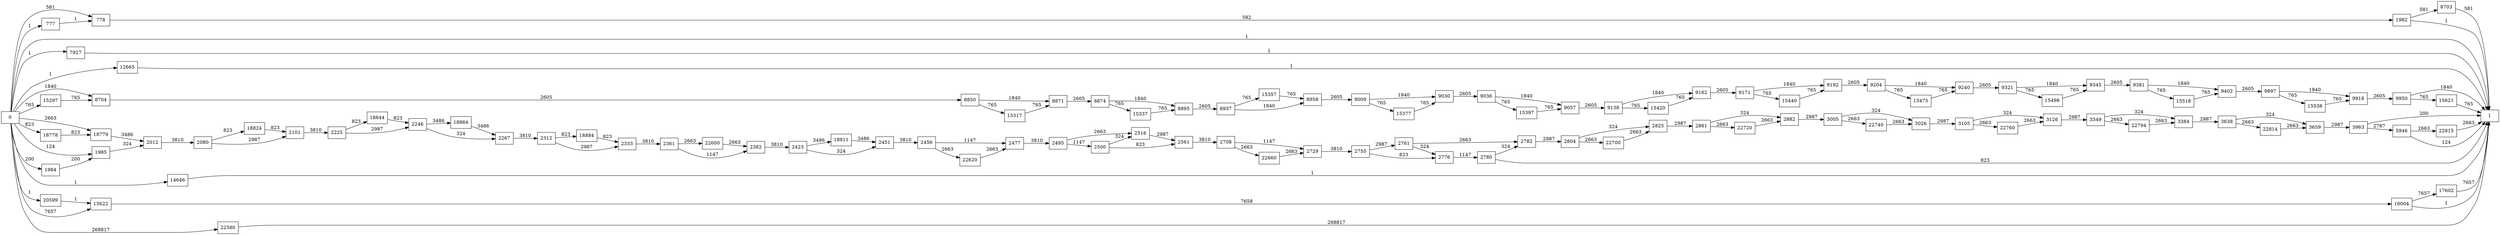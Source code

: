 digraph {
	graph [rankdir=LR]
	node [shape=rectangle]
	777 -> 778 [label=1]
	778 -> 1982 [label=582]
	1982 -> 1 [label=1]
	1982 -> 8703 [label=581]
	1984 -> 1985 [label=200]
	1985 -> 2012 [label=324]
	2012 -> 2080 [label=3810]
	2080 -> 2101 [label=2987]
	2080 -> 18824 [label=823]
	2101 -> 2225 [label=3810]
	2225 -> 2246 [label=2987]
	2225 -> 18844 [label=823]
	2246 -> 2267 [label=324]
	2246 -> 18864 [label=3486]
	2267 -> 2312 [label=3810]
	2312 -> 2333 [label=2987]
	2312 -> 18884 [label=823]
	2333 -> 2361 [label=3810]
	2361 -> 2382 [label=1147]
	2361 -> 22600 [label=2663]
	2382 -> 2423 [label=3810]
	2423 -> 2451 [label=324]
	2423 -> 18911 [label=3486]
	2451 -> 2456 [label=3810]
	2456 -> 2477 [label=1147]
	2456 -> 22620 [label=2663]
	2477 -> 2495 [label=3810]
	2495 -> 2500 [label=1147]
	2495 -> 2516 [label=2663]
	2500 -> 2516 [label=324]
	2500 -> 2561 [label=823]
	2516 -> 2561 [label=2987]
	2561 -> 2708 [label=3810]
	2708 -> 2729 [label=1147]
	2708 -> 22660 [label=2663]
	2729 -> 2755 [label=3810]
	2755 -> 2761 [label=2987]
	2755 -> 2776 [label=823]
	2761 -> 2776 [label=324]
	2761 -> 2782 [label=2663]
	2776 -> 2780 [label=1147]
	2780 -> 2782 [label=324]
	2780 -> 1 [label=823]
	2782 -> 2804 [label=2987]
	2804 -> 2825 [label=324]
	2804 -> 22700 [label=2663]
	2825 -> 2861 [label=2987]
	2861 -> 2882 [label=324]
	2861 -> 22720 [label=2663]
	2882 -> 3005 [label=2987]
	3005 -> 3026 [label=324]
	3005 -> 22740 [label=2663]
	3026 -> 3105 [label=2987]
	3105 -> 3126 [label=324]
	3105 -> 22760 [label=2663]
	3126 -> 3349 [label=2987]
	3349 -> 3384 [label=324]
	3349 -> 22794 [label=2663]
	3384 -> 3638 [label=2987]
	3638 -> 3659 [label=324]
	3638 -> 22814 [label=2663]
	3659 -> 3963 [label=2987]
	3963 -> 1 [label=200]
	3963 -> 5946 [label=2787]
	5946 -> 22815 [label=2663]
	5946 -> 1 [label=124]
	7927 -> 1 [label=1]
	8703 -> 1 [label=581]
	8704 -> 8850 [label=2605]
	8850 -> 8871 [label=1840]
	8850 -> 15317 [label=765]
	8871 -> 8874 [label=2605]
	8874 -> 8895 [label=1840]
	8874 -> 15337 [label=765]
	8895 -> 8937 [label=2605]
	8937 -> 8958 [label=1840]
	8937 -> 15357 [label=765]
	8958 -> 9009 [label=2605]
	9009 -> 9030 [label=1840]
	9009 -> 15377 [label=765]
	9030 -> 9036 [label=2605]
	9036 -> 9057 [label=1840]
	9036 -> 15397 [label=765]
	9057 -> 9138 [label=2605]
	9138 -> 9162 [label=1840]
	9138 -> 15420 [label=765]
	9162 -> 9171 [label=2605]
	9171 -> 9192 [label=1840]
	9171 -> 15440 [label=765]
	9192 -> 9204 [label=2605]
	9204 -> 9240 [label=1840]
	9204 -> 15475 [label=765]
	9240 -> 9321 [label=2605]
	9321 -> 9345 [label=1840]
	9321 -> 15498 [label=765]
	9345 -> 9381 [label=2605]
	9381 -> 9402 [label=1840]
	9381 -> 15518 [label=765]
	9402 -> 9897 [label=2605]
	9897 -> 9918 [label=1840]
	9897 -> 15538 [label=765]
	9918 -> 9950 [label=2605]
	9950 -> 1 [label=1840]
	9950 -> 15621 [label=765]
	12665 -> 1 [label=1]
	14646 -> 1 [label=1]
	15297 -> 8704 [label=765]
	15317 -> 8871 [label=765]
	15337 -> 8895 [label=765]
	15357 -> 8958 [label=765]
	15377 -> 9030 [label=765]
	15397 -> 9057 [label=765]
	15420 -> 9162 [label=765]
	15440 -> 9192 [label=765]
	15475 -> 9240 [label=765]
	15498 -> 9345 [label=765]
	15518 -> 9402 [label=765]
	15538 -> 9918 [label=765]
	15621 -> 1 [label=765]
	15622 -> 16004 [label=7658]
	16004 -> 1 [label=1]
	16004 -> 17602 [label=7657]
	17602 -> 1 [label=7657]
	18778 -> 18779 [label=823]
	18779 -> 2012 [label=3486]
	18824 -> 2101 [label=823]
	18844 -> 2246 [label=823]
	18864 -> 2267 [label=3486]
	18884 -> 2333 [label=823]
	18911 -> 2451 [label=3486]
	20599 -> 15622 [label=1]
	22580 -> 1 [label=268817]
	22600 -> 2382 [label=2663]
	22620 -> 2477 [label=2663]
	22660 -> 2729 [label=2663]
	22700 -> 2825 [label=2663]
	22720 -> 2882 [label=2663]
	22740 -> 3026 [label=2663]
	22760 -> 3126 [label=2663]
	22794 -> 3384 [label=2663]
	22814 -> 3659 [label=2663]
	22815 -> 1 [label=2663]
	0 -> 1985 [label=124]
	0 -> 778 [label=581]
	0 -> 8704 [label=1840]
	0 -> 15622 [label=7657]
	0 -> 18779 [label=2663]
	0 -> 777 [label=1]
	0 -> 1984 [label=200]
	0 -> 1 [label=1]
	0 -> 7927 [label=1]
	0 -> 12665 [label=1]
	0 -> 14646 [label=1]
	0 -> 15297 [label=765]
	0 -> 18778 [label=823]
	0 -> 20599 [label=1]
	0 -> 22580 [label=268817]
}
